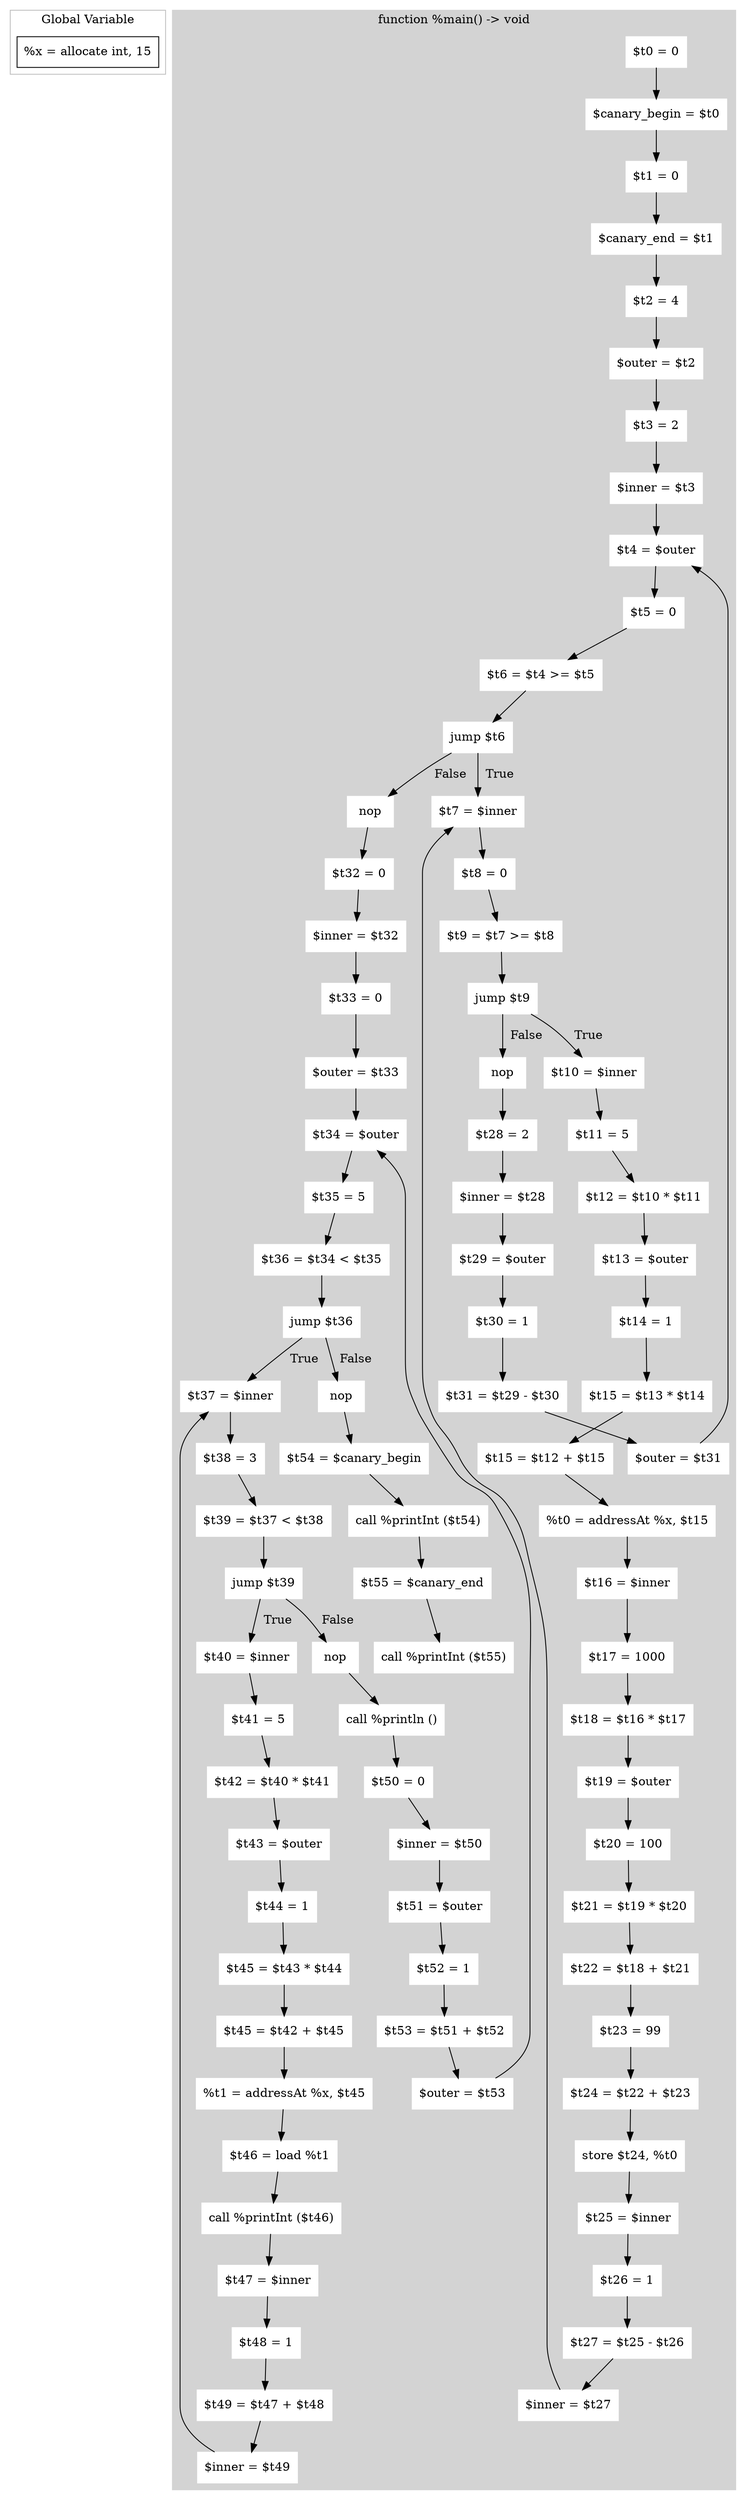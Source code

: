digraph Program {
  node [shape=rectangle]; 
  subgraph cluster_global_var {
    color=grey;
    label = "Global Variable";
    x [label="%x = allocate int, 15"];
    x; 
  }

  subgraph cluster_main {
    style=filled;color=lightgrey;node [style=filled, color=white];
    label="function %main() -> void";
    main_n0 [label="$t0 = 0"];
    main_n1 [label="$canary_begin = $t0"];
    main_n2 [label="$t1 = 0"];
    main_n3 [label="$canary_end = $t1"];
    main_n4 [label="$t2 = 4"];
    main_n5 [label="$outer = $t2"];
    main_n6 [label="$t3 = 2"];
    main_n7 [label="$inner = $t3"];
    main_n8 [label="$t4 = $outer"];
    main_n9 [label="$t5 = 0"];
    main_n10 [label="$t6 = $t4 >= $t5"];
    main_n11 [label="jump $t6"];
    main_n12 [label="$t7 = $inner"];
    main_n13 [label="$t8 = 0"];
    main_n14 [label="$t9 = $t7 >= $t8"];
    main_n15 [label="jump $t9"];
    main_n16 [label="$t10 = $inner"];
    main_n17 [label="$t11 = 5"];
    main_n18 [label="$t12 = $t10 * $t11"];
    main_n19 [label="$t13 = $outer"];
    main_n20 [label="$t14 = 1"];
    main_n21 [label="$t15 = $t13 * $t14"];
    main_n22 [label="$t15 = $t12 + $t15"];
    main_n23 [label="%t0 = addressAt %x, $t15"];
    main_n24 [label="$t16 = $inner"];
    main_n25 [label="$t17 = 1000"];
    main_n26 [label="$t18 = $t16 * $t17"];
    main_n27 [label="$t19 = $outer"];
    main_n28 [label="$t20 = 100"];
    main_n29 [label="$t21 = $t19 * $t20"];
    main_n30 [label="$t22 = $t18 + $t21"];
    main_n31 [label="$t23 = 99"];
    main_n32 [label="$t24 = $t22 + $t23"];
    main_n33 [label="store $t24, %t0"];
    main_n34 [label="$t25 = $inner"];
    main_n35 [label="$t26 = 1"];
    main_n36 [label="$t27 = $t25 - $t26"];
    main_n37 [label="$inner = $t27"];
    main_n38 [label="nop"];
    main_n39 [label="$t28 = 2"];
    main_n40 [label="$inner = $t28"];
    main_n41 [label="$t29 = $outer"];
    main_n42 [label="$t30 = 1"];
    main_n43 [label="$t31 = $t29 - $t30"];
    main_n44 [label="$outer = $t31"];
    main_n45 [label="nop"];
    main_n46 [label="$t32 = 0"];
    main_n47 [label="$inner = $t32"];
    main_n48 [label="$t33 = 0"];
    main_n49 [label="$outer = $t33"];
    main_n50 [label="$t34 = $outer"];
    main_n51 [label="$t35 = 5"];
    main_n52 [label="$t36 = $t34 < $t35"];
    main_n53 [label="jump $t36"];
    main_n54 [label="$t37 = $inner"];
    main_n55 [label="$t38 = 3"];
    main_n56 [label="$t39 = $t37 < $t38"];
    main_n57 [label="jump $t39"];
    main_n58 [label="$t40 = $inner"];
    main_n59 [label="$t41 = 5"];
    main_n60 [label="$t42 = $t40 * $t41"];
    main_n61 [label="$t43 = $outer"];
    main_n62 [label="$t44 = 1"];
    main_n63 [label="$t45 = $t43 * $t44"];
    main_n64 [label="$t45 = $t42 + $t45"];
    main_n65 [label="%t1 = addressAt %x, $t45"];
    main_n66 [label="$t46 = load %t1"];
    main_n67 [label="call %printInt ($t46)"];
    main_n68 [label="$t47 = $inner"];
    main_n69 [label="$t48 = 1"];
    main_n70 [label="$t49 = $t47 + $t48"];
    main_n71 [label="$inner = $t49"];
    main_n72 [label="nop"];
    main_n73 [label="call %println ()"];
    main_n74 [label="$t50 = 0"];
    main_n75 [label="$inner = $t50"];
    main_n76 [label="$t51 = $outer"];
    main_n77 [label="$t52 = 1"];
    main_n78 [label="$t53 = $t51 + $t52"];
    main_n79 [label="$outer = $t53"];
    main_n80 [label="nop"];
    main_n81 [label="$t54 = $canary_begin"];
    main_n82 [label="call %printInt ($t54)"];
    main_n83 [label="$t55 = $canary_end"];
    main_n84 [label="call %printInt ($t55)"];
    main_n0 -> main_n1;
    main_n1 -> main_n2;
    main_n2 -> main_n3;
    main_n3 -> main_n4;
    main_n4 -> main_n5;
    main_n5 -> main_n6;
    main_n6 -> main_n7;
    main_n7 -> main_n8;
    main_n8 -> main_n9;
    main_n9 -> main_n10;
    main_n10 -> main_n11;
    main_n11 -> main_n12 [label="  True  "];
    main_n11 -> main_n45 [label="  False  "];
    main_n12 -> main_n13;
    main_n13 -> main_n14;
    main_n14 -> main_n15;
    main_n15 -> main_n38 [label="  False  "];
    main_n15 -> main_n16 [label="  True  "];
    main_n16 -> main_n17;
    main_n17 -> main_n18;
    main_n18 -> main_n19;
    main_n19 -> main_n20;
    main_n20 -> main_n21;
    main_n21 -> main_n22;
    main_n22 -> main_n23;
    main_n23 -> main_n24;
    main_n24 -> main_n25;
    main_n25 -> main_n26;
    main_n26 -> main_n27;
    main_n27 -> main_n28;
    main_n28 -> main_n29;
    main_n29 -> main_n30;
    main_n30 -> main_n31;
    main_n31 -> main_n32;
    main_n32 -> main_n33;
    main_n33 -> main_n34;
    main_n34 -> main_n35;
    main_n35 -> main_n36;
    main_n36 -> main_n37;
    main_n37 -> main_n12;
    main_n38 -> main_n39;
    main_n39 -> main_n40;
    main_n40 -> main_n41;
    main_n41 -> main_n42;
    main_n42 -> main_n43;
    main_n43 -> main_n44;
    main_n44 -> main_n8;
    main_n45 -> main_n46;
    main_n46 -> main_n47;
    main_n47 -> main_n48;
    main_n48 -> main_n49;
    main_n49 -> main_n50;
    main_n50 -> main_n51;
    main_n51 -> main_n52;
    main_n52 -> main_n53;
    main_n53 -> main_n54 [label="  True  "];
    main_n53 -> main_n80 [label="  False  "];
    main_n54 -> main_n55;
    main_n55 -> main_n56;
    main_n56 -> main_n57;
    main_n57 -> main_n58 [label="  True  "];
    main_n57 -> main_n72 [label="  False  "];
    main_n58 -> main_n59;
    main_n59 -> main_n60;
    main_n60 -> main_n61;
    main_n61 -> main_n62;
    main_n62 -> main_n63;
    main_n63 -> main_n64;
    main_n64 -> main_n65;
    main_n65 -> main_n66;
    main_n66 -> main_n67;
    main_n67 -> main_n68;
    main_n68 -> main_n69;
    main_n69 -> main_n70;
    main_n70 -> main_n71;
    main_n71 -> main_n54;
    main_n72 -> main_n73;
    main_n73 -> main_n74;
    main_n74 -> main_n75;
    main_n75 -> main_n76;
    main_n76 -> main_n77;
    main_n77 -> main_n78;
    main_n78 -> main_n79;
    main_n79 -> main_n50;
    main_n80 -> main_n81;
    main_n81 -> main_n82;
    main_n82 -> main_n83;
    main_n83 -> main_n84;
  }

}
